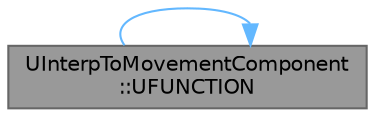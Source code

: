 digraph "UInterpToMovementComponent::UFUNCTION"
{
 // INTERACTIVE_SVG=YES
 // LATEX_PDF_SIZE
  bgcolor="transparent";
  edge [fontname=Helvetica,fontsize=10,labelfontname=Helvetica,labelfontsize=10];
  node [fontname=Helvetica,fontsize=10,shape=box,height=0.2,width=0.4];
  rankdir="LR";
  Node1 [id="Node000001",label="UInterpToMovementComponent\l::UFUNCTION",height=0.2,width=0.4,color="gray40", fillcolor="grey60", style="filled", fontcolor="black",tooltip="Clears the reference to UpdatedComponent, fires stop event, and stops ticking."];
  Node1 -> Node1 [id="edge1_Node000001_Node000001",color="steelblue1",style="solid",tooltip=" "];
}
